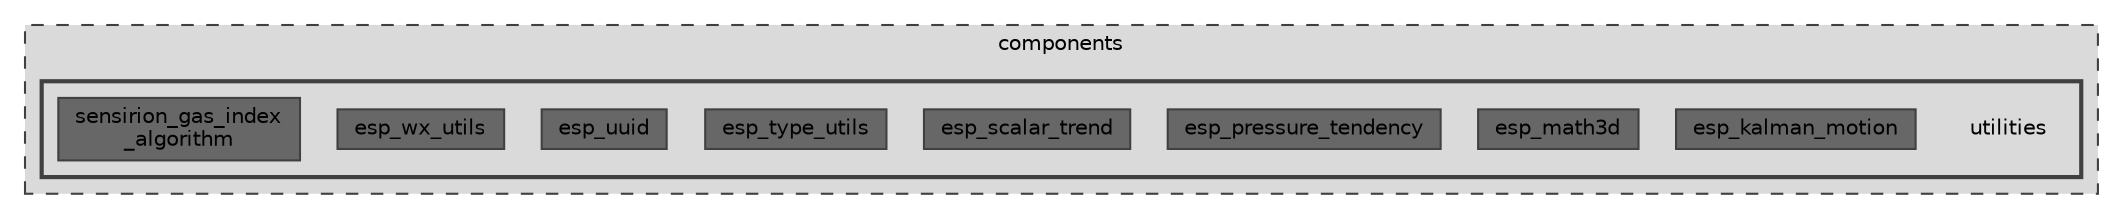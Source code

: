 digraph "components/utilities"
{
 // LATEX_PDF_SIZE
  bgcolor="transparent";
  edge [fontname=Helvetica,fontsize=10,labelfontname=Helvetica,labelfontsize=10];
  node [fontname=Helvetica,fontsize=10,shape=box,height=0.2,width=0.4];
  compound=true
  subgraph clusterdir_409f97388efe006bc3438b95e9edef48 {
    graph [ bgcolor="#dadada", pencolor="grey25", label="components", fontname=Helvetica,fontsize=10 style="filled,dashed", URL="dir_409f97388efe006bc3438b95e9edef48.html",tooltip=""]
  subgraph clusterdir_59ed5374a4f6b52e0256717e78b786a3 {
    graph [ bgcolor="#dadada", pencolor="grey25", label="", fontname=Helvetica,fontsize=10 style="filled,bold", URL="dir_59ed5374a4f6b52e0256717e78b786a3.html",tooltip=""]
    dir_59ed5374a4f6b52e0256717e78b786a3 [shape=plaintext, label="utilities"];
  dir_9139105afd328a28255a8eea9fb56359 [label="esp_kalman_motion", fillcolor="#676767", color="grey25", style="filled", URL="dir_9139105afd328a28255a8eea9fb56359.html",tooltip=""];
  dir_f730fcef4413493315063359a9108085 [label="esp_math3d", fillcolor="#676767", color="grey25", style="filled", URL="dir_f730fcef4413493315063359a9108085.html",tooltip=""];
  dir_e59e7feaa1306f2d777c45c5b29cb8b5 [label="esp_pressure_tendency", fillcolor="#676767", color="grey25", style="filled", URL="dir_e59e7feaa1306f2d777c45c5b29cb8b5.html",tooltip=""];
  dir_e63467ac26eab9f44e639606a4b402a3 [label="esp_scalar_trend", fillcolor="#676767", color="grey25", style="filled", URL="dir_e63467ac26eab9f44e639606a4b402a3.html",tooltip=""];
  dir_ffcdb155dfca58330a1da0208b696b68 [label="esp_type_utils", fillcolor="#676767", color="grey25", style="filled", URL="dir_ffcdb155dfca58330a1da0208b696b68.html",tooltip=""];
  dir_8fc1d8dcec000504a5f824cc92b7e52d [label="esp_uuid", fillcolor="#676767", color="grey25", style="filled", URL="dir_8fc1d8dcec000504a5f824cc92b7e52d.html",tooltip=""];
  dir_03e058c62302307ae891cba4adf1e180 [label="esp_wx_utils", fillcolor="#676767", color="grey25", style="filled", URL="dir_03e058c62302307ae891cba4adf1e180.html",tooltip=""];
  dir_4be0e866724ab01eb31f239807d5d72e [label="sensirion_gas_index\l_algorithm", fillcolor="#676767", color="grey25", style="filled", URL="dir_4be0e866724ab01eb31f239807d5d72e.html",tooltip=""];
  }
  }
}
